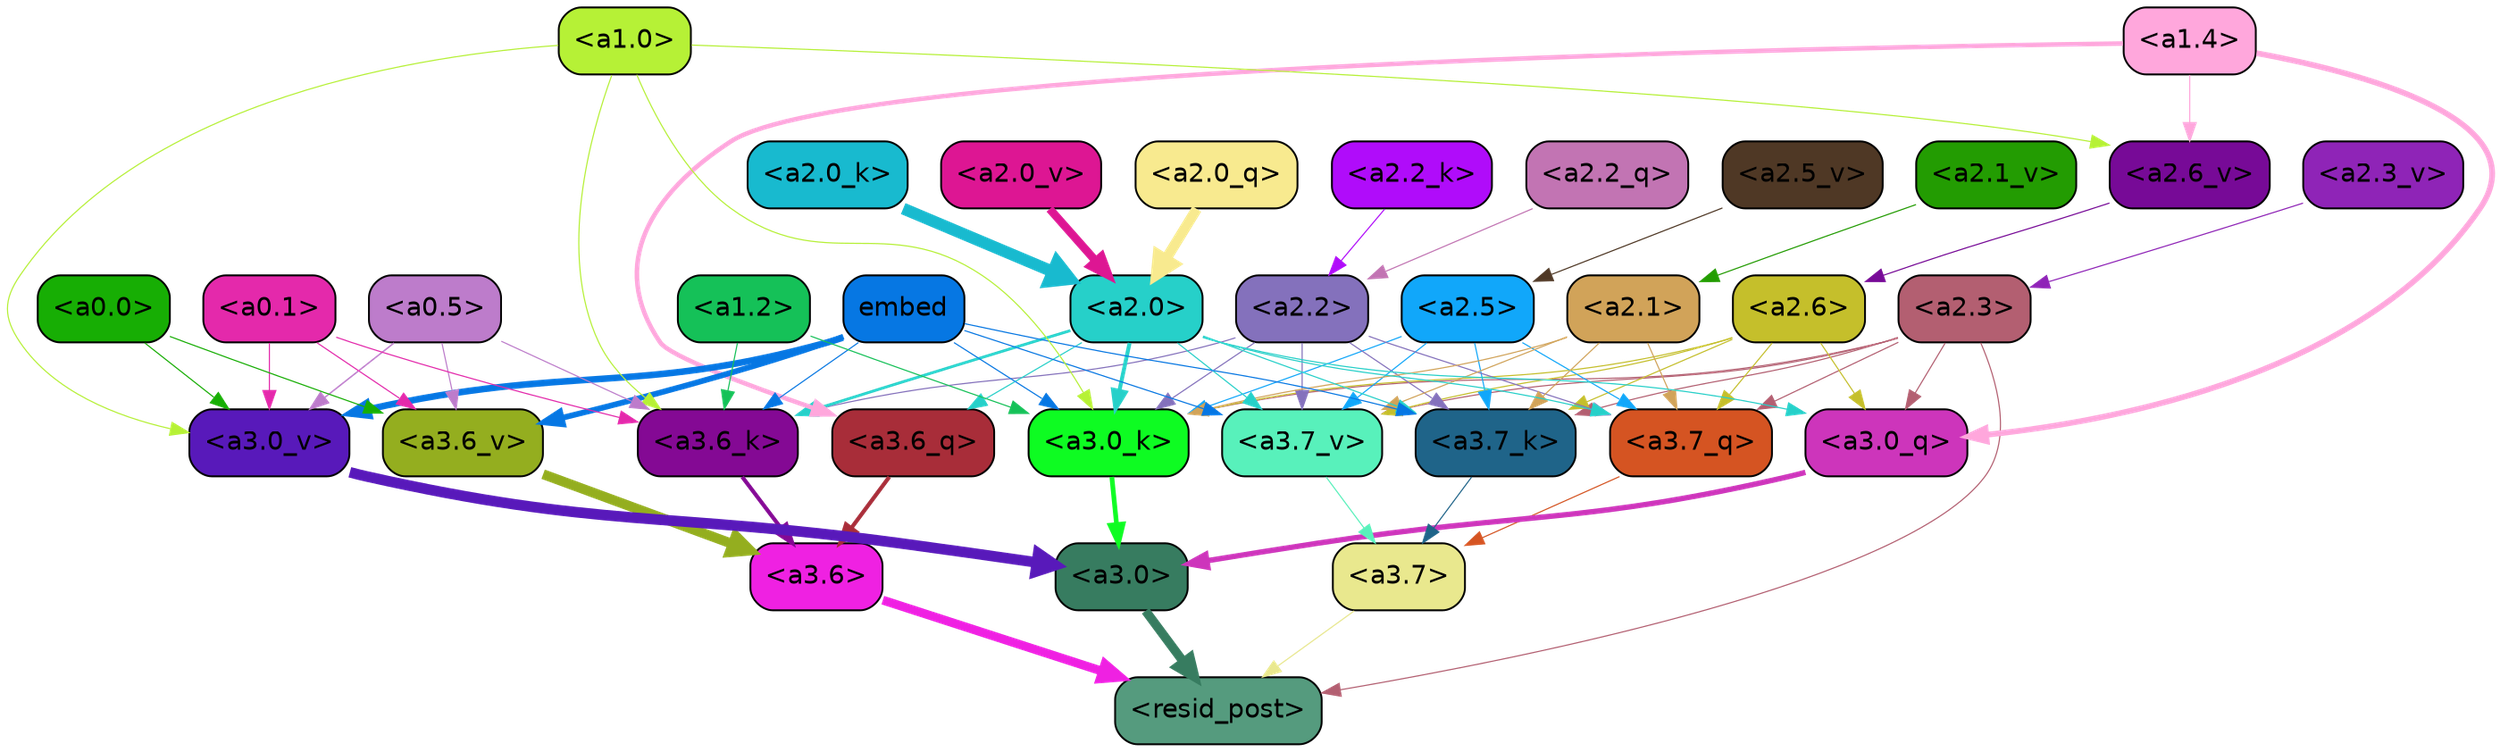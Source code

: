 strict digraph "" {
	graph [bgcolor=transparent,
		layout=dot,
		overlap=false,
		splines=true
	];
	"<a3.7>"	[color=black,
		fillcolor="#e9e88e",
		fontname=Helvetica,
		shape=box,
		style="filled, rounded"];
	"<resid_post>"	[color=black,
		fillcolor="#559b7e",
		fontname=Helvetica,
		shape=box,
		style="filled, rounded"];
	"<a3.7>" -> "<resid_post>"	[color="#e9e88e",
		penwidth=0.6];
	"<a3.6>"	[color=black,
		fillcolor="#ef21e2",
		fontname=Helvetica,
		shape=box,
		style="filled, rounded"];
	"<a3.6>" -> "<resid_post>"	[color="#ef21e2",
		penwidth=4.7534414529800415];
	"<a3.0>"	[color=black,
		fillcolor="#377c60",
		fontname=Helvetica,
		shape=box,
		style="filled, rounded"];
	"<a3.0>" -> "<resid_post>"	[color="#377c60",
		penwidth=4.898576855659485];
	"<a2.3>"	[color=black,
		fillcolor="#b35f71",
		fontname=Helvetica,
		shape=box,
		style="filled, rounded"];
	"<a2.3>" -> "<resid_post>"	[color="#b35f71",
		penwidth=0.6];
	"<a3.7_q>"	[color=black,
		fillcolor="#d55422",
		fontname=Helvetica,
		shape=box,
		style="filled, rounded"];
	"<a2.3>" -> "<a3.7_q>"	[color="#b35f71",
		penwidth=0.6];
	"<a3.0_q>"	[color=black,
		fillcolor="#cd35bb",
		fontname=Helvetica,
		shape=box,
		style="filled, rounded"];
	"<a2.3>" -> "<a3.0_q>"	[color="#b35f71",
		penwidth=0.6];
	"<a3.7_k>"	[color=black,
		fillcolor="#1f6489",
		fontname=Helvetica,
		shape=box,
		style="filled, rounded"];
	"<a2.3>" -> "<a3.7_k>"	[color="#b35f71",
		penwidth=0.6];
	"<a3.0_k>"	[color=black,
		fillcolor="#0efc22",
		fontname=Helvetica,
		shape=box,
		style="filled, rounded"];
	"<a2.3>" -> "<a3.0_k>"	[color="#b35f71",
		penwidth=0.6];
	"<a3.7_v>"	[color=black,
		fillcolor="#58f1bb",
		fontname=Helvetica,
		shape=box,
		style="filled, rounded"];
	"<a2.3>" -> "<a3.7_v>"	[color="#b35f71",
		penwidth=0.6];
	"<a3.7_q>" -> "<a3.7>"	[color="#d55422",
		penwidth=0.6];
	"<a3.6_q>"	[color=black,
		fillcolor="#a82d39",
		fontname=Helvetica,
		shape=box,
		style="filled, rounded"];
	"<a3.6_q>" -> "<a3.6>"	[color="#a82d39",
		penwidth=2.160832464694977];
	"<a3.0_q>" -> "<a3.0>"	[color="#cd35bb",
		penwidth=2.870753765106201];
	"<a3.7_k>" -> "<a3.7>"	[color="#1f6489",
		penwidth=0.6];
	"<a3.6_k>"	[color=black,
		fillcolor="#840994",
		fontname=Helvetica,
		shape=box,
		style="filled, rounded"];
	"<a3.6_k>" -> "<a3.6>"	[color="#840994",
		penwidth=2.13908451795578];
	"<a3.0_k>" -> "<a3.0>"	[color="#0efc22",
		penwidth=2.520303964614868];
	"<a3.7_v>" -> "<a3.7>"	[color="#58f1bb",
		penwidth=0.6];
	"<a3.6_v>"	[color=black,
		fillcolor="#94ae1f",
		fontname=Helvetica,
		shape=box,
		style="filled, rounded"];
	"<a3.6_v>" -> "<a3.6>"	[color="#94ae1f",
		penwidth=5.297133803367615];
	"<a3.0_v>"	[color=black,
		fillcolor="#5819ba",
		fontname=Helvetica,
		shape=box,
		style="filled, rounded"];
	"<a3.0_v>" -> "<a3.0>"	[color="#5819ba",
		penwidth=5.680712580680847];
	"<a2.6>"	[color=black,
		fillcolor="#c5bf2b",
		fontname=Helvetica,
		shape=box,
		style="filled, rounded"];
	"<a2.6>" -> "<a3.7_q>"	[color="#c5bf2b",
		penwidth=0.6];
	"<a2.6>" -> "<a3.0_q>"	[color="#c5bf2b",
		penwidth=0.6];
	"<a2.6>" -> "<a3.7_k>"	[color="#c5bf2b",
		penwidth=0.6];
	"<a2.6>" -> "<a3.0_k>"	[color="#c5bf2b",
		penwidth=0.6];
	"<a2.6>" -> "<a3.7_v>"	[color="#c5bf2b",
		penwidth=0.6];
	"<a2.5>"	[color=black,
		fillcolor="#11a7fa",
		fontname=Helvetica,
		shape=box,
		style="filled, rounded"];
	"<a2.5>" -> "<a3.7_q>"	[color="#11a7fa",
		penwidth=0.6];
	"<a2.5>" -> "<a3.7_k>"	[color="#11a7fa",
		penwidth=0.6];
	"<a2.5>" -> "<a3.0_k>"	[color="#11a7fa",
		penwidth=0.6];
	"<a2.5>" -> "<a3.7_v>"	[color="#11a7fa",
		penwidth=0.6];
	"<a2.2>"	[color=black,
		fillcolor="#8471bc",
		fontname=Helvetica,
		shape=box,
		style="filled, rounded"];
	"<a2.2>" -> "<a3.7_q>"	[color="#8471bc",
		penwidth=0.6];
	"<a2.2>" -> "<a3.7_k>"	[color="#8471bc",
		penwidth=0.6];
	"<a2.2>" -> "<a3.6_k>"	[color="#8471bc",
		penwidth=0.6];
	"<a2.2>" -> "<a3.0_k>"	[color="#8471bc",
		penwidth=0.6];
	"<a2.2>" -> "<a3.7_v>"	[color="#8471bc",
		penwidth=0.6];
	"<a2.1>"	[color=black,
		fillcolor="#d1a359",
		fontname=Helvetica,
		shape=box,
		style="filled, rounded"];
	"<a2.1>" -> "<a3.7_q>"	[color="#d1a359",
		penwidth=0.6];
	"<a2.1>" -> "<a3.7_k>"	[color="#d1a359",
		penwidth=0.6];
	"<a2.1>" -> "<a3.0_k>"	[color="#d1a359",
		penwidth=0.6];
	"<a2.1>" -> "<a3.7_v>"	[color="#d1a359",
		penwidth=0.6];
	"<a2.0>"	[color=black,
		fillcolor="#26d0c9",
		fontname=Helvetica,
		shape=box,
		style="filled, rounded"];
	"<a2.0>" -> "<a3.7_q>"	[color="#26d0c9",
		penwidth=0.6];
	"<a2.0>" -> "<a3.6_q>"	[color="#26d0c9",
		penwidth=0.6];
	"<a2.0>" -> "<a3.0_q>"	[color="#26d0c9",
		penwidth=0.6];
	"<a2.0>" -> "<a3.7_k>"	[color="#26d0c9",
		penwidth=0.6];
	"<a2.0>" -> "<a3.6_k>"	[color="#26d0c9",
		penwidth=1.4807794839143753];
	"<a2.0>" -> "<a3.0_k>"	[color="#26d0c9",
		penwidth=2.095262974500656];
	"<a2.0>" -> "<a3.7_v>"	[color="#26d0c9",
		penwidth=0.6];
	"<a1.4>"	[color=black,
		fillcolor="#ffa7dc",
		fontname=Helvetica,
		shape=box,
		style="filled, rounded"];
	"<a1.4>" -> "<a3.6_q>"	[color="#ffa7dc",
		penwidth=2.425799250602722];
	"<a1.4>" -> "<a3.0_q>"	[color="#ffa7dc",
		penwidth=3.0341034531593323];
	"<a2.6_v>"	[color=black,
		fillcolor="#770a97",
		fontname=Helvetica,
		shape=box,
		style="filled, rounded"];
	"<a1.4>" -> "<a2.6_v>"	[color="#ffa7dc",
		penwidth=0.6];
	embed	[color=black,
		fillcolor="#0677e3",
		fontname=Helvetica,
		shape=box,
		style="filled, rounded"];
	embed -> "<a3.7_k>"	[color="#0677e3",
		penwidth=0.6];
	embed -> "<a3.6_k>"	[color="#0677e3",
		penwidth=0.6];
	embed -> "<a3.0_k>"	[color="#0677e3",
		penwidth=0.6];
	embed -> "<a3.7_v>"	[color="#0677e3",
		penwidth=0.6];
	embed -> "<a3.6_v>"	[color="#0677e3",
		penwidth=3.067279100418091];
	embed -> "<a3.0_v>"	[color="#0677e3",
		penwidth=3.5202720761299133];
	"<a1.2>"	[color=black,
		fillcolor="#15c158",
		fontname=Helvetica,
		shape=box,
		style="filled, rounded"];
	"<a1.2>" -> "<a3.6_k>"	[color="#15c158",
		penwidth=0.6];
	"<a1.2>" -> "<a3.0_k>"	[color="#15c158",
		penwidth=0.6];
	"<a1.0>"	[color=black,
		fillcolor="#b6f136",
		fontname=Helvetica,
		shape=box,
		style="filled, rounded"];
	"<a1.0>" -> "<a3.6_k>"	[color="#b6f136",
		penwidth=0.6];
	"<a1.0>" -> "<a3.0_k>"	[color="#b6f136",
		penwidth=0.6];
	"<a1.0>" -> "<a3.0_v>"	[color="#b6f136",
		penwidth=0.6];
	"<a1.0>" -> "<a2.6_v>"	[color="#b6f136",
		penwidth=0.6];
	"<a0.5>"	[color=black,
		fillcolor="#bd7ccb",
		fontname=Helvetica,
		shape=box,
		style="filled, rounded"];
	"<a0.5>" -> "<a3.6_k>"	[color="#bd7ccb",
		penwidth=0.6];
	"<a0.5>" -> "<a3.6_v>"	[color="#bd7ccb",
		penwidth=0.6];
	"<a0.5>" -> "<a3.0_v>"	[color="#bd7ccb",
		penwidth=0.764040544629097];
	"<a0.1>"	[color=black,
		fillcolor="#e429ab",
		fontname=Helvetica,
		shape=box,
		style="filled, rounded"];
	"<a0.1>" -> "<a3.6_k>"	[color="#e429ab",
		penwidth=0.6];
	"<a0.1>" -> "<a3.6_v>"	[color="#e429ab",
		penwidth=0.6];
	"<a0.1>" -> "<a3.0_v>"	[color="#e429ab",
		penwidth=0.6];
	"<a0.0>"	[color=black,
		fillcolor="#17ae04",
		fontname=Helvetica,
		shape=box,
		style="filled, rounded"];
	"<a0.0>" -> "<a3.6_v>"	[color="#17ae04",
		penwidth=0.6];
	"<a0.0>" -> "<a3.0_v>"	[color="#17ae04",
		penwidth=0.6];
	"<a2.2_q>"	[color=black,
		fillcolor="#c274b3",
		fontname=Helvetica,
		shape=box,
		style="filled, rounded"];
	"<a2.2_q>" -> "<a2.2>"	[color="#c274b3",
		penwidth=0.6];
	"<a2.0_q>"	[color=black,
		fillcolor="#f8ea8f",
		fontname=Helvetica,
		shape=box,
		style="filled, rounded"];
	"<a2.0_q>" -> "<a2.0>"	[color="#f8ea8f",
		penwidth=5.606565475463867];
	"<a2.2_k>"	[color=black,
		fillcolor="#b00cfa",
		fontname=Helvetica,
		shape=box,
		style="filled, rounded"];
	"<a2.2_k>" -> "<a2.2>"	[color="#b00cfa",
		penwidth=0.6];
	"<a2.0_k>"	[color=black,
		fillcolor="#18bacf",
		fontname=Helvetica,
		shape=box,
		style="filled, rounded"];
	"<a2.0_k>" -> "<a2.0>"	[color="#18bacf",
		penwidth=6.344284534454346];
	"<a2.6_v>" -> "<a2.6>"	[color="#770a97",
		penwidth=0.6];
	"<a2.5_v>"	[color=black,
		fillcolor="#4f3825",
		fontname=Helvetica,
		shape=box,
		style="filled, rounded"];
	"<a2.5_v>" -> "<a2.5>"	[color="#4f3825",
		penwidth=0.6];
	"<a2.3_v>"	[color=black,
		fillcolor="#8f24b7",
		fontname=Helvetica,
		shape=box,
		style="filled, rounded"];
	"<a2.3_v>" -> "<a2.3>"	[color="#8f24b7",
		penwidth=0.6];
	"<a2.1_v>"	[color=black,
		fillcolor="#239c02",
		fontname=Helvetica,
		shape=box,
		style="filled, rounded"];
	"<a2.1_v>" -> "<a2.1>"	[color="#239c02",
		penwidth=0.6];
	"<a2.0_v>"	[color=black,
		fillcolor="#dd1693",
		fontname=Helvetica,
		shape=box,
		style="filled, rounded"];
	"<a2.0_v>" -> "<a2.0>"	[color="#dd1693",
		penwidth=4.422677040100098];
}
